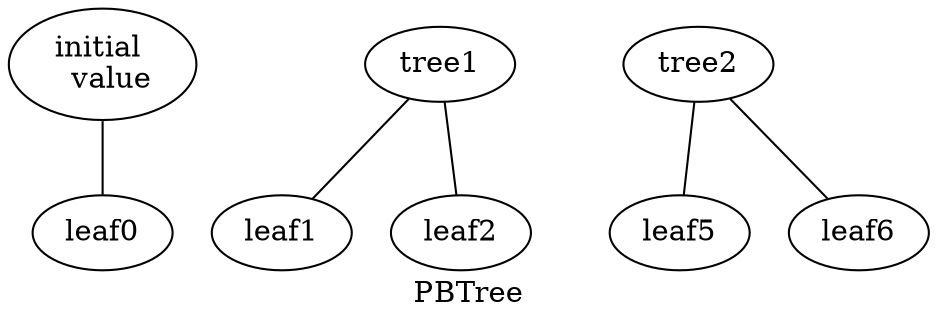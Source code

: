 # dot2tex -tmath test3.dot > test3.tex;  latex --shell-escape test3.tex

graph ""
{
#node [fontsize=10,width=".2", height=".2", margin=0];
#graph[fontsize=8];
label = "PBTree";

  subgraph t0 
  {
  label="t0"
  node0 [label = "initial \n  value"];
  node0 -- leaf0;
  leaf0 [texlbl="$\theta_0, k_0$"];
  }

  subgraph t1
  {

  label="tree1"

  node1 [label = "tree1"];
  node1 -- leaf1;
  leaf1 [texlbl="$\Delta \theta_{1, 1}, \Delta k_{1, 1}$"] ;
  node1 -- leaf2;
  leaf2 [texlbl="$\Delta \theta_{1, 2}, \Delta k_{1, 2}$"] ;

  }

  subgraph t2
  {

  label="tree2"

  node2 [label = "tree2"];
  node2 -- leaf5;
  leaf5 [texlbl="$\Delta \theta_{2, 1}, \Delta k_{2, 1}$"] ;
  node2 -- leaf6;
  leaf6 [texlbl="$\Delta \theta_{2, 2}, \Delta k_{2, 2}$"] ;
  }

}
